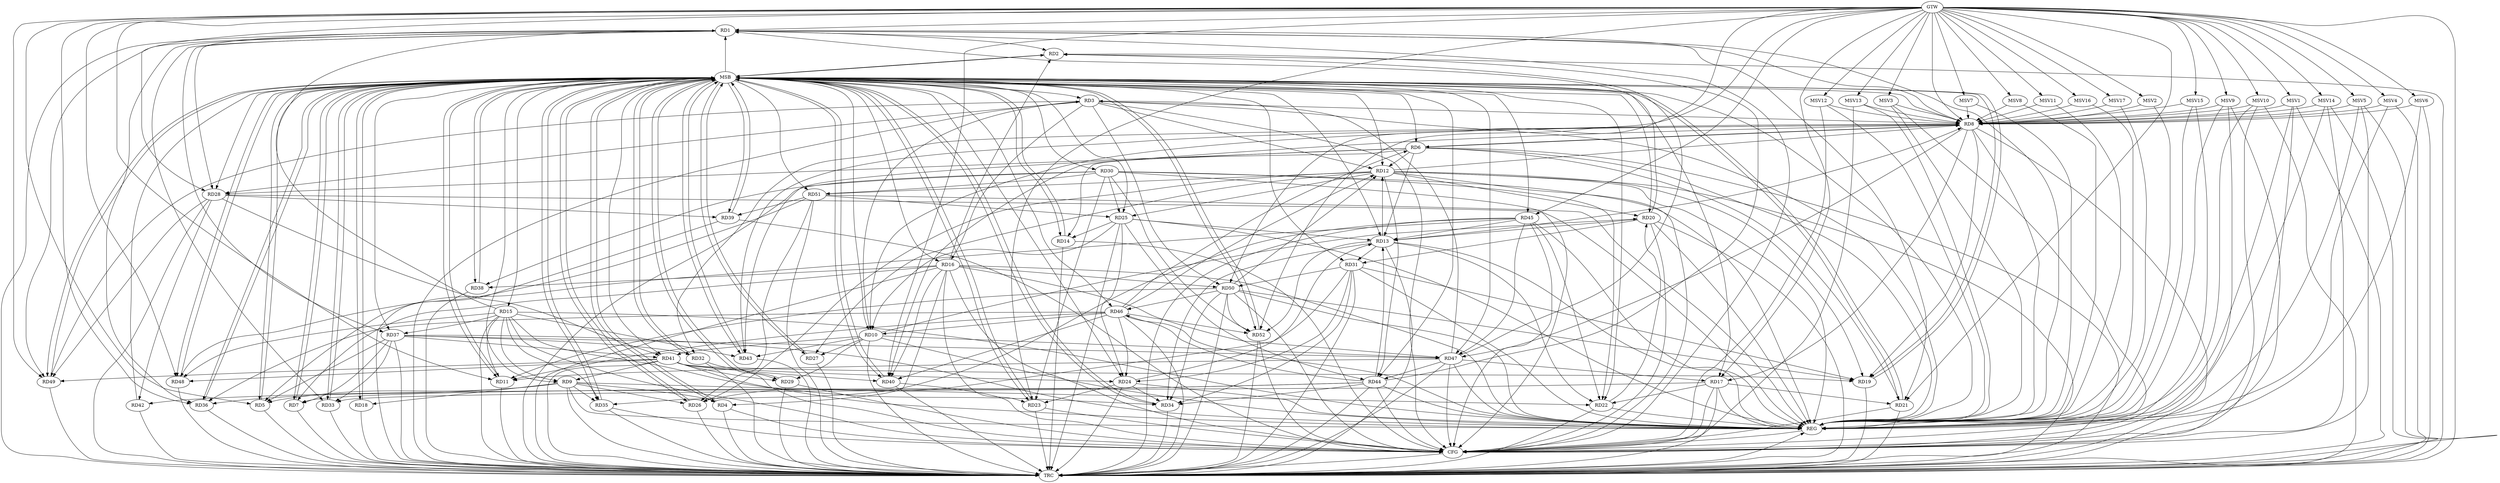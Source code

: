 strict digraph G {
  RD1 [ label="RD1" ];
  RD2 [ label="RD2" ];
  RD3 [ label="RD3" ];
  RD4 [ label="RD4" ];
  RD5 [ label="RD5" ];
  RD6 [ label="RD6" ];
  RD7 [ label="RD7" ];
  RD8 [ label="RD8" ];
  RD9 [ label="RD9" ];
  RD10 [ label="RD10" ];
  RD11 [ label="RD11" ];
  RD12 [ label="RD12" ];
  RD13 [ label="RD13" ];
  RD14 [ label="RD14" ];
  RD15 [ label="RD15" ];
  RD16 [ label="RD16" ];
  RD17 [ label="RD17" ];
  RD18 [ label="RD18" ];
  RD19 [ label="RD19" ];
  RD20 [ label="RD20" ];
  RD21 [ label="RD21" ];
  RD22 [ label="RD22" ];
  RD23 [ label="RD23" ];
  RD24 [ label="RD24" ];
  RD25 [ label="RD25" ];
  RD26 [ label="RD26" ];
  RD27 [ label="RD27" ];
  RD28 [ label="RD28" ];
  RD29 [ label="RD29" ];
  RD30 [ label="RD30" ];
  RD31 [ label="RD31" ];
  RD32 [ label="RD32" ];
  RD33 [ label="RD33" ];
  RD34 [ label="RD34" ];
  RD35 [ label="RD35" ];
  RD36 [ label="RD36" ];
  RD37 [ label="RD37" ];
  RD38 [ label="RD38" ];
  RD39 [ label="RD39" ];
  RD40 [ label="RD40" ];
  RD41 [ label="RD41" ];
  RD42 [ label="RD42" ];
  RD43 [ label="RD43" ];
  RD44 [ label="RD44" ];
  RD45 [ label="RD45" ];
  RD46 [ label="RD46" ];
  RD47 [ label="RD47" ];
  RD48 [ label="RD48" ];
  RD49 [ label="RD49" ];
  RD50 [ label="RD50" ];
  RD51 [ label="RD51" ];
  RD52 [ label="RD52" ];
  GTW [ label="GTW" ];
  REG [ label="REG" ];
  MSB [ label="MSB" ];
  CFG [ label="CFG" ];
  TRC [ label="TRC" ];
  MSV1 [ label="MSV1" ];
  MSV2 [ label="MSV2" ];
  MSV3 [ label="MSV3" ];
  MSV4 [ label="MSV4" ];
  MSV5 [ label="MSV5" ];
  MSV6 [ label="MSV6" ];
  MSV7 [ label="MSV7" ];
  MSV8 [ label="MSV8" ];
  MSV9 [ label="MSV9" ];
  MSV10 [ label="MSV10" ];
  MSV11 [ label="MSV11" ];
  MSV12 [ label="MSV12" ];
  MSV13 [ label="MSV13" ];
  MSV14 [ label="MSV14" ];
  MSV15 [ label="MSV15" ];
  MSV16 [ label="MSV16" ];
  MSV17 [ label="MSV17" ];
  RD1 -> RD2;
  RD1 -> RD8;
  RD15 -> RD1;
  RD20 -> RD1;
  RD1 -> RD21;
  RD1 -> RD28;
  RD1 -> RD33;
  RD1 -> RD36;
  RD1 -> RD37;
  RD1 -> RD49;
  RD16 -> RD2;
  RD44 -> RD2;
  RD47 -> RD2;
  RD3 -> RD8;
  RD10 -> RD3;
  RD3 -> RD12;
  RD3 -> RD16;
  RD3 -> RD28;
  RD47 -> RD3;
  RD3 -> RD49;
  RD3 -> RD50;
  RD9 -> RD4;
  RD16 -> RD4;
  RD9 -> RD5;
  RD37 -> RD5;
  RD45 -> RD5;
  RD6 -> RD8;
  RD8 -> RD6;
  RD6 -> RD12;
  RD6 -> RD13;
  RD6 -> RD14;
  RD6 -> RD21;
  RD6 -> RD28;
  RD6 -> RD43;
  RD46 -> RD6;
  RD16 -> RD7;
  RD37 -> RD7;
  RD44 -> RD7;
  RD8 -> RD10;
  RD12 -> RD8;
  RD13 -> RD8;
  RD8 -> RD17;
  RD8 -> RD19;
  RD8 -> RD32;
  RD8 -> RD40;
  RD8 -> RD43;
  RD8 -> RD47;
  RD15 -> RD9;
  RD9 -> RD18;
  RD9 -> RD22;
  RD9 -> RD26;
  RD9 -> RD35;
  RD9 -> RD36;
  RD41 -> RD9;
  RD10 -> RD20;
  RD25 -> RD10;
  RD10 -> RD27;
  RD10 -> RD29;
  RD10 -> RD41;
  RD10 -> RD43;
  RD46 -> RD10;
  RD10 -> RD47;
  RD15 -> RD11;
  RD46 -> RD11;
  RD47 -> RD11;
  RD50 -> RD11;
  RD13 -> RD12;
  RD12 -> RD19;
  RD12 -> RD20;
  RD12 -> RD25;
  RD12 -> RD26;
  RD12 -> RD27;
  RD12 -> RD44;
  RD46 -> RD12;
  RD50 -> RD12;
  RD12 -> RD51;
  RD20 -> RD13;
  RD13 -> RD22;
  RD24 -> RD13;
  RD25 -> RD13;
  RD13 -> RD31;
  RD13 -> RD34;
  RD44 -> RD13;
  RD45 -> RD13;
  RD13 -> RD52;
  RD25 -> RD14;
  RD15 -> RD34;
  RD15 -> RD35;
  RD15 -> RD37;
  RD15 -> RD43;
  RD15 -> RD48;
  RD16 -> RD23;
  RD16 -> RD38;
  RD16 -> RD40;
  RD16 -> RD47;
  RD16 -> RD50;
  RD17 -> RD21;
  RD17 -> RD22;
  RD17 -> RD33;
  RD47 -> RD17;
  RD31 -> RD19;
  RD41 -> RD19;
  RD50 -> RD19;
  RD22 -> RD20;
  RD20 -> RD31;
  RD30 -> RD22;
  RD45 -> RD22;
  RD24 -> RD23;
  RD30 -> RD23;
  RD25 -> RD24;
  RD31 -> RD24;
  RD24 -> RD34;
  RD41 -> RD24;
  RD46 -> RD24;
  RD30 -> RD25;
  RD25 -> RD44;
  RD51 -> RD25;
  RD31 -> RD26;
  RD51 -> RD26;
  RD28 -> RD39;
  RD28 -> RD41;
  RD28 -> RD42;
  RD28 -> RD49;
  RD41 -> RD29;
  RD30 -> RD38;
  RD30 -> RD51;
  RD30 -> RD52;
  RD31 -> RD34;
  RD31 -> RD50;
  RD37 -> RD32;
  RD37 -> RD33;
  RD44 -> RD34;
  RD50 -> RD34;
  RD45 -> RD35;
  RD46 -> RD36;
  RD37 -> RD41;
  RD37 -> RD47;
  RD51 -> RD39;
  RD41 -> RD40;
  RD46 -> RD40;
  RD41 -> RD48;
  RD41 -> RD49;
  RD44 -> RD42;
  RD44 -> RD46;
  RD47 -> RD44;
  RD45 -> RD47;
  RD50 -> RD46;
  RD46 -> RD52;
  RD51 -> RD48;
  RD50 -> RD52;
  GTW -> RD28;
  GTW -> RD17;
  GTW -> RD36;
  GTW -> RD50;
  GTW -> RD49;
  GTW -> RD40;
  GTW -> RD52;
  GTW -> RD1;
  GTW -> RD23;
  GTW -> RD11;
  GTW -> RD45;
  GTW -> RD21;
  GTW -> RD8;
  GTW -> RD48;
  GTW -> RD5;
  RD1 -> REG;
  RD3 -> REG;
  RD6 -> REG;
  RD8 -> REG;
  RD9 -> REG;
  RD10 -> REG;
  RD12 -> REG;
  RD13 -> REG;
  RD15 -> REG;
  RD16 -> REG;
  RD17 -> REG;
  RD20 -> REG;
  RD22 -> REG;
  RD24 -> REG;
  RD25 -> REG;
  RD28 -> REG;
  RD30 -> REG;
  RD31 -> REG;
  RD37 -> REG;
  RD41 -> REG;
  RD44 -> REG;
  RD45 -> REG;
  RD46 -> REG;
  RD47 -> REG;
  RD50 -> REG;
  RD51 -> REG;
  RD2 -> MSB;
  MSB -> RD7;
  MSB -> RD17;
  MSB -> RD26;
  MSB -> RD32;
  MSB -> RD51;
  MSB -> REG;
  RD4 -> MSB;
  MSB -> RD2;
  MSB -> RD6;
  MSB -> RD18;
  MSB -> RD34;
  RD5 -> MSB;
  MSB -> RD9;
  MSB -> RD47;
  MSB -> RD52;
  RD7 -> MSB;
  MSB -> RD5;
  MSB -> RD12;
  MSB -> RD21;
  MSB -> RD29;
  MSB -> RD36;
  RD11 -> MSB;
  MSB -> RD10;
  MSB -> RD13;
  MSB -> RD20;
  MSB -> RD31;
  RD14 -> MSB;
  MSB -> RD22;
  MSB -> RD35;
  RD18 -> MSB;
  MSB -> RD4;
  MSB -> RD14;
  MSB -> RD16;
  MSB -> RD43;
  MSB -> RD46;
  RD19 -> MSB;
  MSB -> RD28;
  MSB -> RD38;
  MSB -> RD41;
  MSB -> RD44;
  RD21 -> MSB;
  MSB -> RD25;
  MSB -> RD27;
  MSB -> RD33;
  RD23 -> MSB;
  RD26 -> MSB;
  MSB -> RD23;
  RD27 -> MSB;
  MSB -> RD30;
  MSB -> RD39;
  RD29 -> MSB;
  MSB -> RD37;
  MSB -> RD49;
  RD32 -> MSB;
  MSB -> RD45;
  MSB -> RD48;
  RD33 -> MSB;
  MSB -> RD11;
  MSB -> RD15;
  RD34 -> MSB;
  MSB -> RD1;
  RD35 -> MSB;
  MSB -> RD8;
  MSB -> RD40;
  RD36 -> MSB;
  RD38 -> MSB;
  MSB -> RD19;
  MSB -> RD24;
  RD39 -> MSB;
  RD40 -> MSB;
  RD42 -> MSB;
  MSB -> RD3;
  RD43 -> MSB;
  RD48 -> MSB;
  RD49 -> MSB;
  RD52 -> MSB;
  RD44 -> CFG;
  RD17 -> CFG;
  RD23 -> CFG;
  RD32 -> CFG;
  RD40 -> CFG;
  RD16 -> CFG;
  RD1 -> CFG;
  RD30 -> CFG;
  RD4 -> CFG;
  RD15 -> CFG;
  RD35 -> CFG;
  RD3 -> CFG;
  RD39 -> CFG;
  RD12 -> CFG;
  RD20 -> CFG;
  RD21 -> CFG;
  RD47 -> CFG;
  RD45 -> CFG;
  RD29 -> CFG;
  RD14 -> CFG;
  RD50 -> CFG;
  RD52 -> CFG;
  REG -> CFG;
  RD1 -> TRC;
  RD2 -> TRC;
  RD3 -> TRC;
  RD4 -> TRC;
  RD5 -> TRC;
  RD6 -> TRC;
  RD7 -> TRC;
  RD8 -> TRC;
  RD9 -> TRC;
  RD10 -> TRC;
  RD11 -> TRC;
  RD12 -> TRC;
  RD13 -> TRC;
  RD14 -> TRC;
  RD15 -> TRC;
  RD16 -> TRC;
  RD17 -> TRC;
  RD18 -> TRC;
  RD19 -> TRC;
  RD20 -> TRC;
  RD21 -> TRC;
  RD22 -> TRC;
  RD23 -> TRC;
  RD24 -> TRC;
  RD25 -> TRC;
  RD26 -> TRC;
  RD27 -> TRC;
  RD28 -> TRC;
  RD29 -> TRC;
  RD30 -> TRC;
  RD31 -> TRC;
  RD32 -> TRC;
  RD33 -> TRC;
  RD34 -> TRC;
  RD35 -> TRC;
  RD36 -> TRC;
  RD37 -> TRC;
  RD38 -> TRC;
  RD39 -> TRC;
  RD40 -> TRC;
  RD41 -> TRC;
  RD42 -> TRC;
  RD43 -> TRC;
  RD44 -> TRC;
  RD45 -> TRC;
  RD46 -> TRC;
  RD47 -> TRC;
  RD48 -> TRC;
  RD49 -> TRC;
  RD50 -> TRC;
  RD51 -> TRC;
  RD52 -> TRC;
  GTW -> TRC;
  CFG -> TRC;
  TRC -> REG;
  MSV1 -> RD8;
  MSV2 -> RD8;
  MSV3 -> RD8;
  MSV4 -> RD8;
  GTW -> MSV1;
  MSV1 -> REG;
  MSV1 -> TRC;
  MSV1 -> CFG;
  GTW -> MSV2;
  MSV2 -> REG;
  GTW -> MSV3;
  MSV3 -> REG;
  MSV3 -> CFG;
  GTW -> MSV4;
  MSV4 -> REG;
  MSV4 -> TRC;
  MSV5 -> RD8;
  MSV6 -> RD8;
  MSV7 -> RD8;
  GTW -> MSV5;
  MSV5 -> REG;
  MSV5 -> TRC;
  MSV5 -> CFG;
  GTW -> MSV6;
  MSV6 -> REG;
  MSV6 -> TRC;
  GTW -> MSV7;
  MSV7 -> REG;
  MSV8 -> RD8;
  MSV9 -> RD8;
  GTW -> MSV8;
  MSV8 -> REG;
  GTW -> MSV9;
  MSV9 -> REG;
  MSV9 -> TRC;
  MSV9 -> CFG;
  MSV10 -> RD8;
  MSV11 -> RD8;
  GTW -> MSV10;
  MSV10 -> REG;
  MSV10 -> TRC;
  MSV10 -> CFG;
  GTW -> MSV11;
  MSV11 -> REG;
  MSV12 -> RD8;
  MSV13 -> RD8;
  MSV14 -> RD8;
  MSV15 -> RD8;
  MSV16 -> RD8;
  MSV17 -> RD8;
  GTW -> MSV12;
  MSV12 -> REG;
  MSV12 -> CFG;
  GTW -> MSV13;
  MSV13 -> REG;
  MSV13 -> CFG;
  GTW -> MSV14;
  MSV14 -> REG;
  MSV14 -> TRC;
  MSV14 -> CFG;
  GTW -> MSV15;
  MSV15 -> REG;
  MSV15 -> CFG;
  GTW -> MSV16;
  MSV16 -> REG;
  GTW -> MSV17;
  MSV17 -> REG;
}
